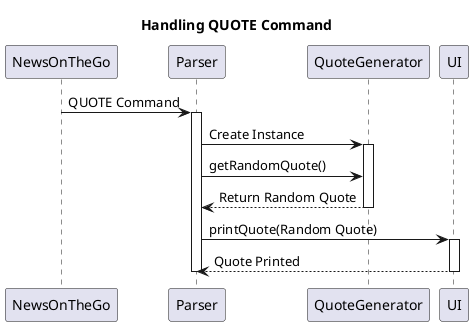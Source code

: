 @startuml
title Handling QUOTE Command

' NewsOnTheGo initiates the QUOTE command
NewsOnTheGo -> Parser: QUOTE Command

activate Parser

' Parser creates an instance of QuoteGenerator
Parser -> QuoteGenerator: Create Instance
activate QuoteGenerator

' Parser calls getRandomQuote() method on QuoteGenerator
Parser -> QuoteGenerator: getRandomQuote()

' QuoteGenerator returns a random quote to Parser
QuoteGenerator --> Parser: Return Random Quote
deactivate QuoteGenerator

' Parser calls UI and activates it to print the random quote
Parser -> UI: printQuote(Random Quote)
activate UI

' UI prints the quote to the console
UI --> Parser: Quote Printed
deactivate UI

' Parser completes the QUOTE command
deactivate Parser

@enduml
